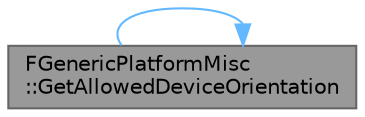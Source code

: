 digraph "FGenericPlatformMisc::GetAllowedDeviceOrientation"
{
 // INTERACTIVE_SVG=YES
 // LATEX_PDF_SIZE
  bgcolor="transparent";
  edge [fontname=Helvetica,fontsize=10,labelfontname=Helvetica,labelfontsize=10];
  node [fontname=Helvetica,fontsize=10,shape=box,height=0.2,width=0.4];
  rankdir="LR";
  Node1 [id="Node000001",label="FGenericPlatformMisc\l::GetAllowedDeviceOrientation",height=0.2,width=0.4,color="gray40", fillcolor="grey60", style="filled", fontcolor="black",tooltip="Returns the allowed orientation of the device."];
  Node1 -> Node1 [id="edge1_Node000001_Node000001",color="steelblue1",style="solid",tooltip=" "];
}
